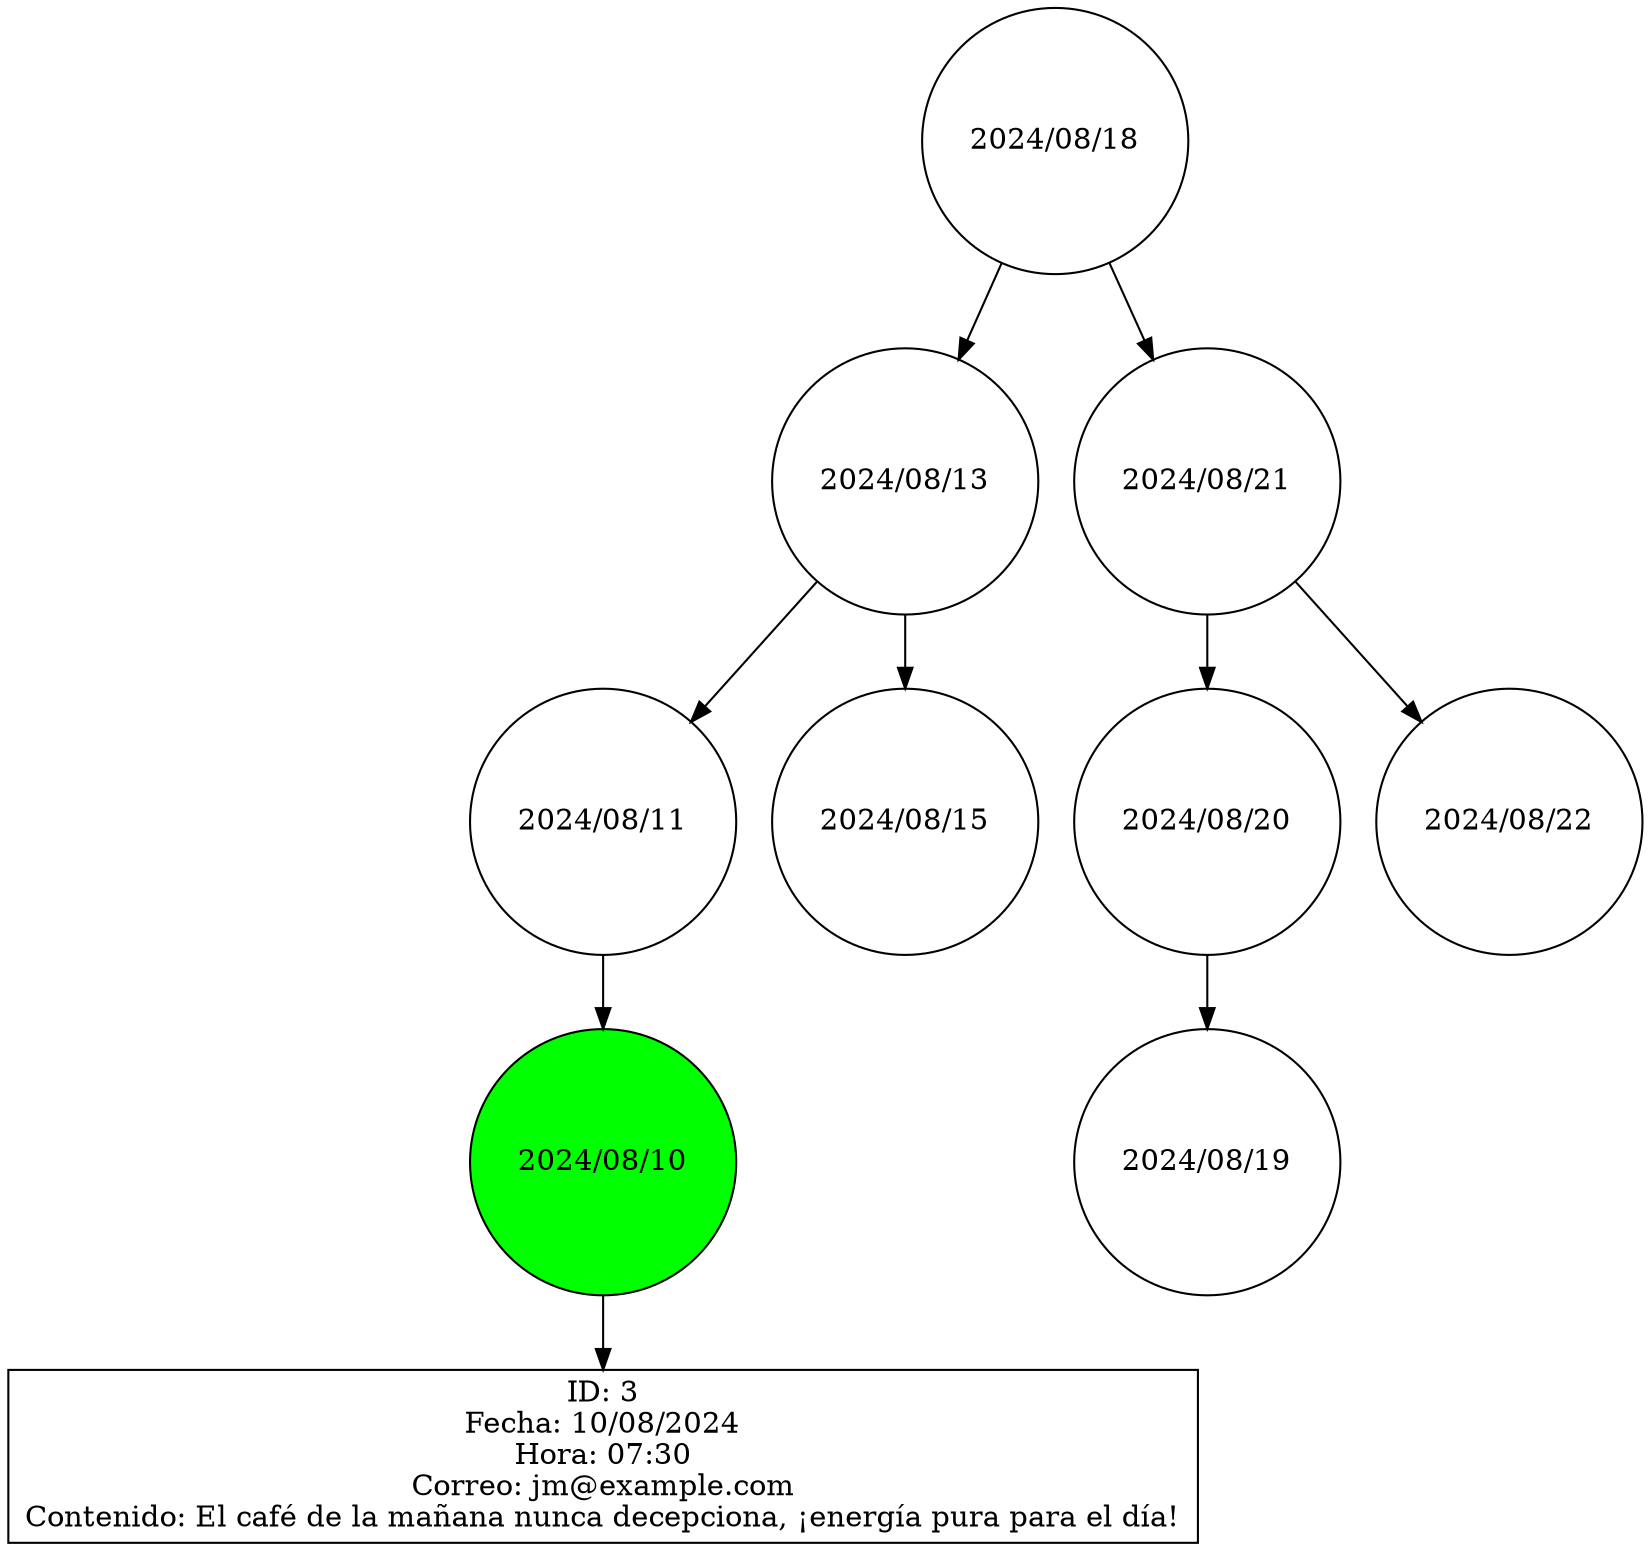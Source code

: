 digraph BSTTree {
node [shape=circle];
"2024/08/18" -> "2024/08/13";
"2024/08/13" -> "2024/08/11";
"2024/08/11" -> "2024/08/10";
"2024/08/10" [style=filled, fillcolor=green];
"pub_3" [shape=rectangle, label="ID: 3\nFecha: 10/08/2024\nHora: 07:30\nCorreo: jm@example.com\nContenido: El café de la mañana nunca decepciona, ¡energía pura para el día!"];
"2024/08/10" -> "pub_3";
"2024/08/13" -> "2024/08/15";
"2024/08/18" -> "2024/08/21";
"2024/08/21" -> "2024/08/20";
"2024/08/20" -> "2024/08/19";
"2024/08/21" -> "2024/08/22";
}
